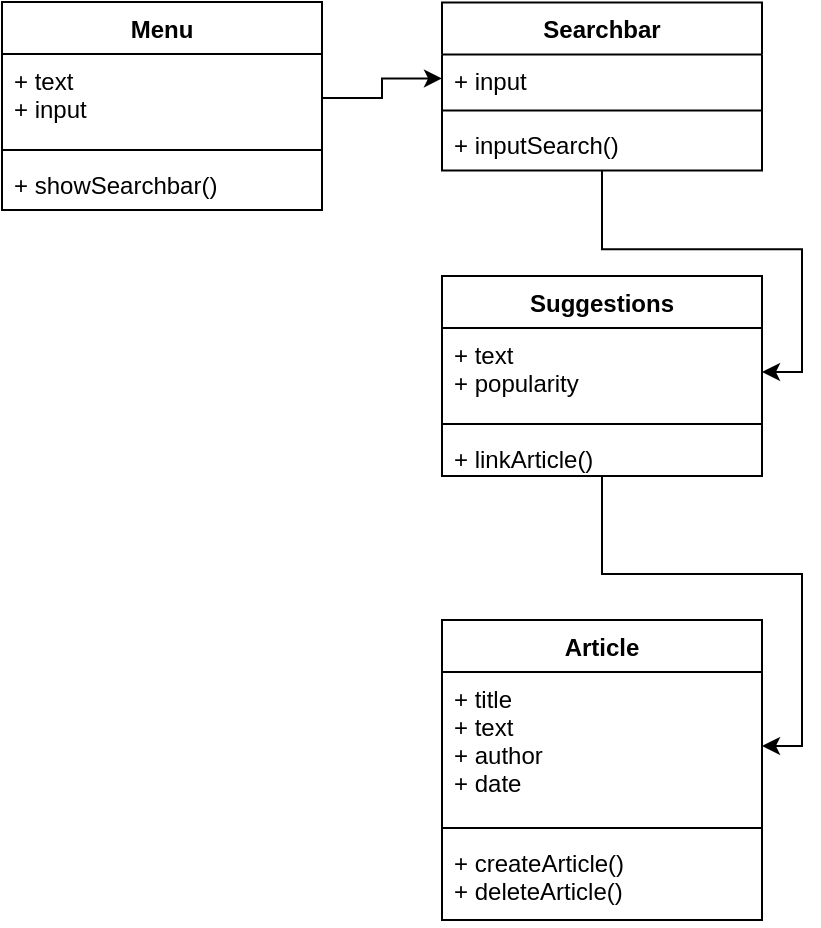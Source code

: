 <mxfile pages="1" version="11.2.9" type="github"><diagram id="vyjn4Pe7CeQeXvejvDoQ" name="Page-1"><mxGraphModel dx="962" dy="557" grid="1" gridSize="10" guides="1" tooltips="1" connect="1" arrows="1" fold="1" page="1" pageScale="1" pageWidth="850" pageHeight="1100" math="0" shadow="0"><root><mxCell id="0"/><mxCell id="1" parent="0"/><mxCell id="NHQiDzpcytsBL0FrZrsV-2" value="Article" style="swimlane;fontStyle=1;align=center;verticalAlign=top;childLayout=stackLayout;horizontal=1;startSize=26;horizontalStack=0;resizeParent=1;resizeParentMax=0;resizeLast=0;collapsible=1;marginBottom=0;" vertex="1" parent="1"><mxGeometry x="290" y="319" width="160" height="150" as="geometry"/></mxCell><mxCell id="NHQiDzpcytsBL0FrZrsV-3" value="+ title&#10;+ text&#10;+ author&#10;+ date" style="text;strokeColor=none;fillColor=none;align=left;verticalAlign=top;spacingLeft=4;spacingRight=4;overflow=hidden;rotatable=0;points=[[0,0.5],[1,0.5]];portConstraint=eastwest;" vertex="1" parent="NHQiDzpcytsBL0FrZrsV-2"><mxGeometry y="26" width="160" height="74" as="geometry"/></mxCell><mxCell id="NHQiDzpcytsBL0FrZrsV-4" value="" style="line;strokeWidth=1;fillColor=none;align=left;verticalAlign=middle;spacingTop=-1;spacingLeft=3;spacingRight=3;rotatable=0;labelPosition=right;points=[];portConstraint=eastwest;" vertex="1" parent="NHQiDzpcytsBL0FrZrsV-2"><mxGeometry y="100" width="160" height="8" as="geometry"/></mxCell><mxCell id="NHQiDzpcytsBL0FrZrsV-5" value="+ createArticle()&#10;+ deleteArticle()" style="text;strokeColor=none;fillColor=none;align=left;verticalAlign=top;spacingLeft=4;spacingRight=4;overflow=hidden;rotatable=0;points=[[0,0.5],[1,0.5]];portConstraint=eastwest;" vertex="1" parent="NHQiDzpcytsBL0FrZrsV-2"><mxGeometry y="108" width="160" height="42" as="geometry"/></mxCell><mxCell id="NHQiDzpcytsBL0FrZrsV-24" value="" style="edgeStyle=orthogonalEdgeStyle;rounded=0;orthogonalLoop=1;jettySize=auto;html=1;" edge="1" parent="1" source="NHQiDzpcytsBL0FrZrsV-6" target="NHQiDzpcytsBL0FrZrsV-18"><mxGeometry relative="1" as="geometry"/></mxCell><mxCell id="NHQiDzpcytsBL0FrZrsV-6" value="Searchbar" style="swimlane;fontStyle=1;align=center;verticalAlign=top;childLayout=stackLayout;horizontal=1;startSize=26;horizontalStack=0;resizeParent=1;resizeParentMax=0;resizeLast=0;collapsible=1;marginBottom=0;" vertex="1" parent="1"><mxGeometry x="290" y="10.2" width="160" height="84" as="geometry"/></mxCell><mxCell id="NHQiDzpcytsBL0FrZrsV-7" value="+ input" style="text;strokeColor=none;fillColor=none;align=left;verticalAlign=top;spacingLeft=4;spacingRight=4;overflow=hidden;rotatable=0;points=[[0,0.5],[1,0.5]];portConstraint=eastwest;" vertex="1" parent="NHQiDzpcytsBL0FrZrsV-6"><mxGeometry y="26" width="160" height="24" as="geometry"/></mxCell><mxCell id="NHQiDzpcytsBL0FrZrsV-8" value="" style="line;strokeWidth=1;fillColor=none;align=left;verticalAlign=middle;spacingTop=-1;spacingLeft=3;spacingRight=3;rotatable=0;labelPosition=right;points=[];portConstraint=eastwest;" vertex="1" parent="NHQiDzpcytsBL0FrZrsV-6"><mxGeometry y="50" width="160" height="8" as="geometry"/></mxCell><mxCell id="NHQiDzpcytsBL0FrZrsV-9" value="+ inputSearch()" style="text;strokeColor=none;fillColor=none;align=left;verticalAlign=top;spacingLeft=4;spacingRight=4;overflow=hidden;rotatable=0;points=[[0,0.5],[1,0.5]];portConstraint=eastwest;" vertex="1" parent="NHQiDzpcytsBL0FrZrsV-6"><mxGeometry y="58" width="160" height="26" as="geometry"/></mxCell><mxCell id="NHQiDzpcytsBL0FrZrsV-25" value="" style="edgeStyle=orthogonalEdgeStyle;rounded=0;orthogonalLoop=1;jettySize=auto;html=1;" edge="1" parent="1" source="NHQiDzpcytsBL0FrZrsV-17" target="NHQiDzpcytsBL0FrZrsV-3"><mxGeometry relative="1" as="geometry"/></mxCell><mxCell id="NHQiDzpcytsBL0FrZrsV-17" value="Suggestions" style="swimlane;fontStyle=1;align=center;verticalAlign=top;childLayout=stackLayout;horizontal=1;startSize=26;horizontalStack=0;resizeParent=1;resizeParentMax=0;resizeLast=0;collapsible=1;marginBottom=0;" vertex="1" parent="1"><mxGeometry x="290" y="147" width="160" height="100" as="geometry"/></mxCell><mxCell id="NHQiDzpcytsBL0FrZrsV-18" value="+ text&#10;+ popularity" style="text;strokeColor=none;fillColor=none;align=left;verticalAlign=top;spacingLeft=4;spacingRight=4;overflow=hidden;rotatable=0;points=[[0,0.5],[1,0.5]];portConstraint=eastwest;" vertex="1" parent="NHQiDzpcytsBL0FrZrsV-17"><mxGeometry y="26" width="160" height="44" as="geometry"/></mxCell><mxCell id="NHQiDzpcytsBL0FrZrsV-19" value="" style="line;strokeWidth=1;fillColor=none;align=left;verticalAlign=middle;spacingTop=-1;spacingLeft=3;spacingRight=3;rotatable=0;labelPosition=right;points=[];portConstraint=eastwest;" vertex="1" parent="NHQiDzpcytsBL0FrZrsV-17"><mxGeometry y="70" width="160" height="8" as="geometry"/></mxCell><mxCell id="NHQiDzpcytsBL0FrZrsV-20" value="+ linkArticle()" style="text;strokeColor=none;fillColor=none;align=left;verticalAlign=top;spacingLeft=4;spacingRight=4;overflow=hidden;rotatable=0;points=[[0,0.5],[1,0.5]];portConstraint=eastwest;" vertex="1" parent="NHQiDzpcytsBL0FrZrsV-17"><mxGeometry y="78" width="160" height="22" as="geometry"/></mxCell><mxCell id="NHQiDzpcytsBL0FrZrsV-26" value="Menu" style="swimlane;fontStyle=1;align=center;verticalAlign=top;childLayout=stackLayout;horizontal=1;startSize=26;horizontalStack=0;resizeParent=1;resizeParentMax=0;resizeLast=0;collapsible=1;marginBottom=0;" vertex="1" parent="1"><mxGeometry x="70" y="10" width="160" height="104" as="geometry"/></mxCell><mxCell id="NHQiDzpcytsBL0FrZrsV-27" value="+ text&#10;+ input" style="text;strokeColor=none;fillColor=none;align=left;verticalAlign=top;spacingLeft=4;spacingRight=4;overflow=hidden;rotatable=0;points=[[0,0.5],[1,0.5]];portConstraint=eastwest;" vertex="1" parent="NHQiDzpcytsBL0FrZrsV-26"><mxGeometry y="26" width="160" height="44" as="geometry"/></mxCell><mxCell id="NHQiDzpcytsBL0FrZrsV-28" value="" style="line;strokeWidth=1;fillColor=none;align=left;verticalAlign=middle;spacingTop=-1;spacingLeft=3;spacingRight=3;rotatable=0;labelPosition=right;points=[];portConstraint=eastwest;" vertex="1" parent="NHQiDzpcytsBL0FrZrsV-26"><mxGeometry y="70" width="160" height="8" as="geometry"/></mxCell><mxCell id="NHQiDzpcytsBL0FrZrsV-29" value="+ showSearchbar()" style="text;strokeColor=none;fillColor=none;align=left;verticalAlign=top;spacingLeft=4;spacingRight=4;overflow=hidden;rotatable=0;points=[[0,0.5],[1,0.5]];portConstraint=eastwest;" vertex="1" parent="NHQiDzpcytsBL0FrZrsV-26"><mxGeometry y="78" width="160" height="26" as="geometry"/></mxCell><mxCell id="NHQiDzpcytsBL0FrZrsV-30" value="" style="edgeStyle=orthogonalEdgeStyle;rounded=0;orthogonalLoop=1;jettySize=auto;html=1;" edge="1" parent="1" source="NHQiDzpcytsBL0FrZrsV-27" target="NHQiDzpcytsBL0FrZrsV-7"><mxGeometry relative="1" as="geometry"/></mxCell></root></mxGraphModel></diagram></mxfile>